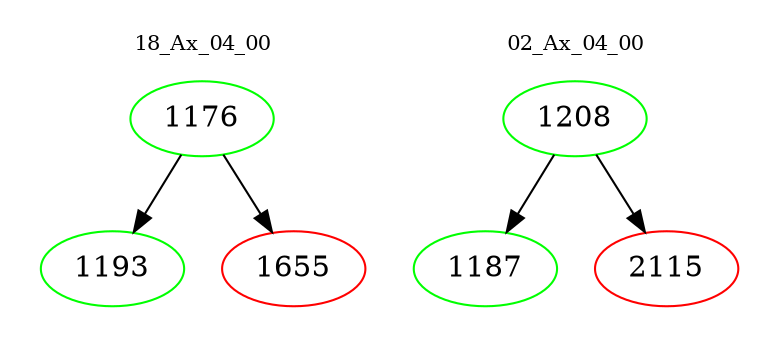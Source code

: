 digraph{
subgraph cluster_0 {
color = white
label = "18_Ax_04_00";
fontsize=10;
T0_1176 [label="1176", color="green"]
T0_1176 -> T0_1193 [color="black"]
T0_1193 [label="1193", color="green"]
T0_1176 -> T0_1655 [color="black"]
T0_1655 [label="1655", color="red"]
}
subgraph cluster_1 {
color = white
label = "02_Ax_04_00";
fontsize=10;
T1_1208 [label="1208", color="green"]
T1_1208 -> T1_1187 [color="black"]
T1_1187 [label="1187", color="green"]
T1_1208 -> T1_2115 [color="black"]
T1_2115 [label="2115", color="red"]
}
}
